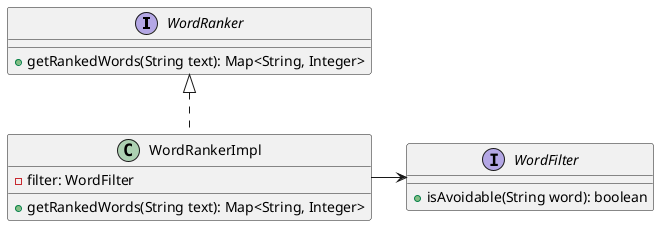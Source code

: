 @startuml
'https://plantuml.com/class-diagram

interface WordRanker {
    + getRankedWords(String text): Map<String, Integer>
}

class WordRankerImpl implements WordRanker {
    - filter: WordFilter
    + getRankedWords(String text): Map<String, Integer>
}

interface WordFilter {
    + isAvoidable(String word): boolean
}

WordRankerImpl -> WordFilter

@enduml